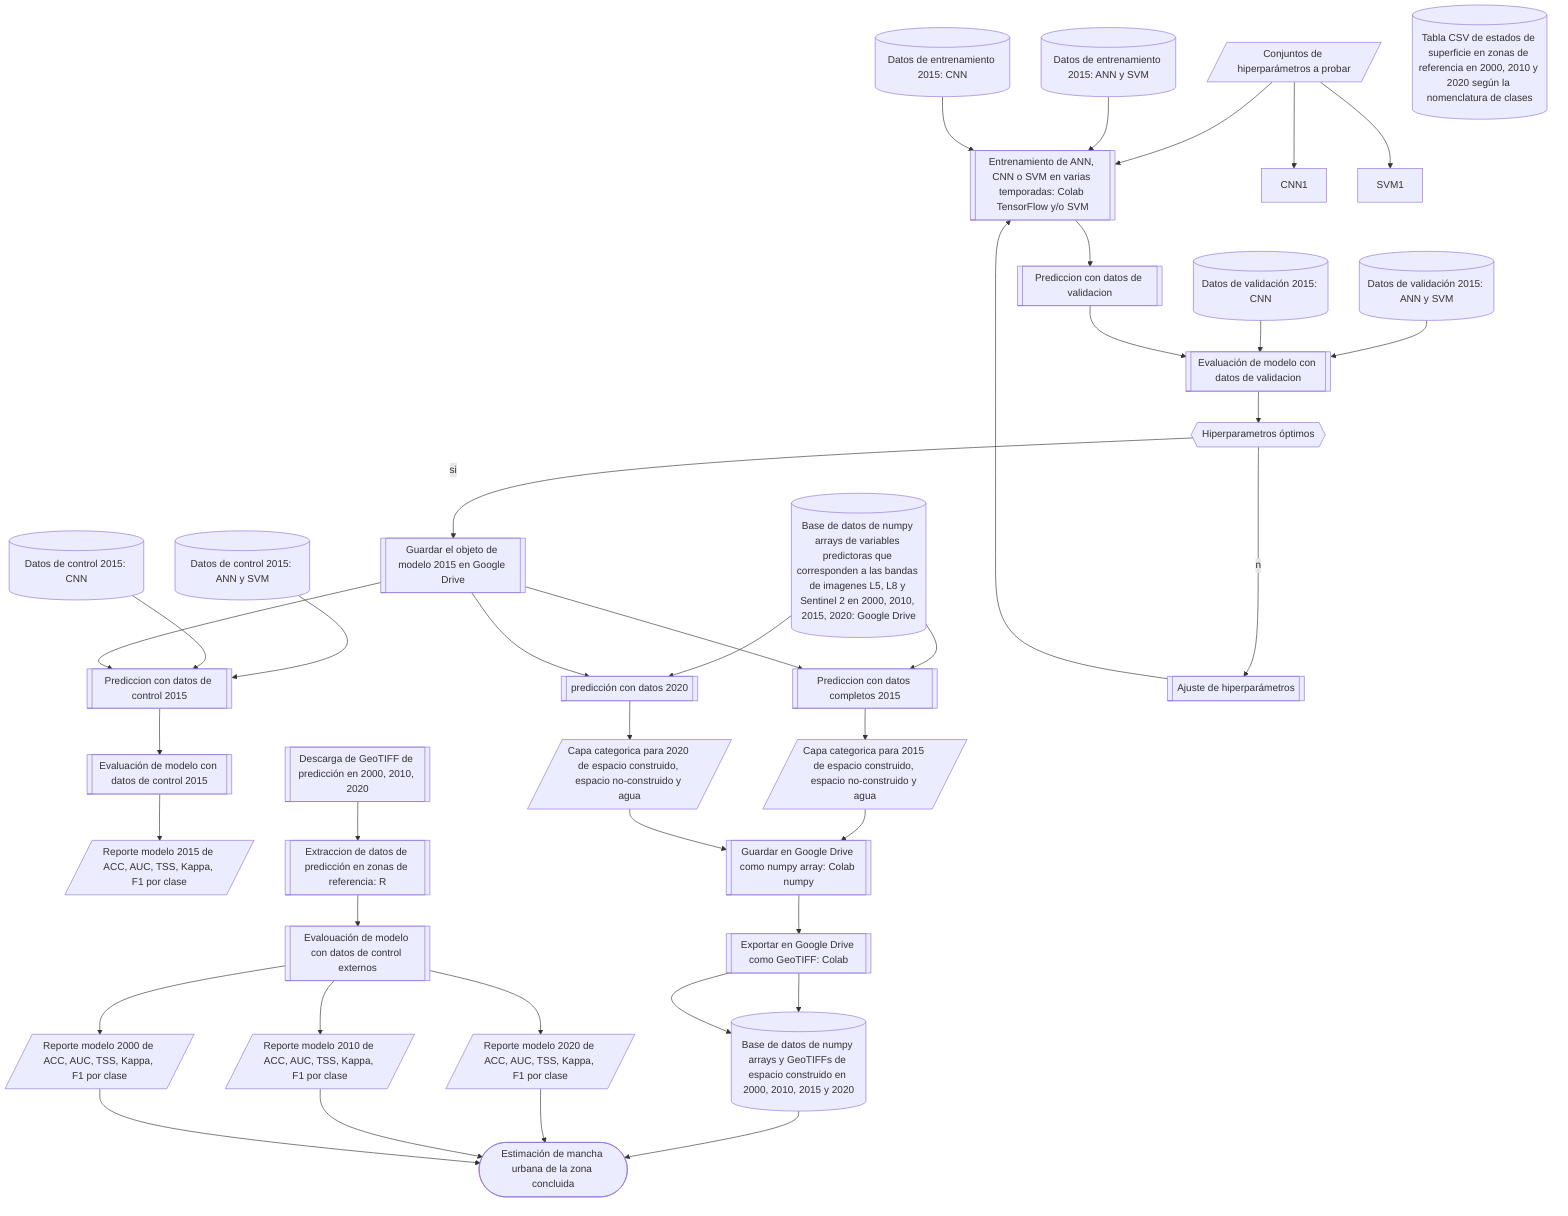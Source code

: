 flowchart TD
  H1[/Conjuntos de hiperparámetros a probar/]
  H1-->ANN1
  H1-->CNN1
  H1-->SVM1

  E3A[(Base de datos de numpy arrays de variables predictoras que corresponden a las bandas de imagenes L5, L8 y Sentinel 2 en 2000, 2010, 2015, 2020: Google Drive)]
  E3A-->MODEL4
  E3A-->MODEL6
  F2A[(Datos de entrenamiento 2015: ANN y SVM)]
  F2A-->ANN1
  F2B[(Datos de validación 2015: ANN y SVM)]
  F2B-->ANN3
  F2C[(Datos de control 2015: ANN y SVM)]
  F2C-->MODEL2
  F3A[(Datos de entrenamiento 2015: CNN)]
  F3A-->ANN1
  F3B[(Datos de validación 2015: CNN)]
  F3B-->ANN3
  F3C[(Datos de control 2015: CNN)]
  F3C-->MODEL2
  B8[(Tabla CSV de estados de superficie en zonas de referencia en 2000, 2010 y 2020 según la nomenclatura de clases)]

  ANN1[[Entrenamiento de ANN, CNN o SVM en varias temporadas: Colab TensorFlow y/o SVM]]-->ANN2
  ANN2[[Prediccion con datos de validacion]]-->ANN3
  ANN3[[Evaluación de modelo con datos de validacion]]-->ANN4
  ANN4{{Hiperparametros óptimos}}--si-->MODEL1
  ANN4--no-->ANN4A
  ANN4A[[Ajuste de hiperparámetros]]-->ANN1
 
  MODEL1[[Guardar el objeto de modelo 2015 en Google Drive]]-->MODEL2
  MODEL1-->MODEL4
  MODEL1-->MODEL6
  MODEL2[[Prediccion con datos de control 2015]]-->MODEL3
  MODEL3[[Evaluación de modelo con datos de control 2015]]-->MODEL3A
  MODEL3A[/Reporte modelo 2015 de ACC, AUC, TSS, Kappa, F1 por clase/]
  MODEL4[[Prediccion con datos completos 2015]]-->MODEL5
  MODEL5[/Capa categorica para 2015 de espacio construido, espacio no-construido y agua/]-->Z1
  MODEL6[[predicción con datos 2020]]-->MODEL7
  MODEL7[/Capa categorica para 2020 de espacio construido, espacio no-construido y agua/]-->Z1

  Z1[[Guardar en Google Drive como numpy array: Colab numpy]]-->Z2
  Z2[[Exportar en Google Drive como GeoTIFF: Colab]]-->Z4
  Z2-->Z4
  Z4[(Base de datos de numpy arrays y GeoTIFFs de espacio construido en 2000, 2010, 2015 y 2020)]-->END

  Z5[[Descarga de GeoTIFF de predicción en 2000, 2010, 2020]]-->Z6
  Z6[[Extraccion de datos de predicción en zonas de referencia: R]]-->Z7
  Z7[[Evalouación de modelo con datos de control externos]]-->Z8A
  Z7-->Z8B
  Z7-->Z8C
  Z8A[/Reporte modelo 2020 de ACC, AUC, TSS, Kappa, F1 por clase/]-->END
  Z8B[/Reporte modelo 2010 de ACC, AUC, TSS, Kappa, F1 por clase/]-->END
  Z8C[/Reporte modelo 2000 de ACC, AUC, TSS, Kappa, F1 por clase/]-->END
  END([Estimación de mancha urbana de la zona concluida])